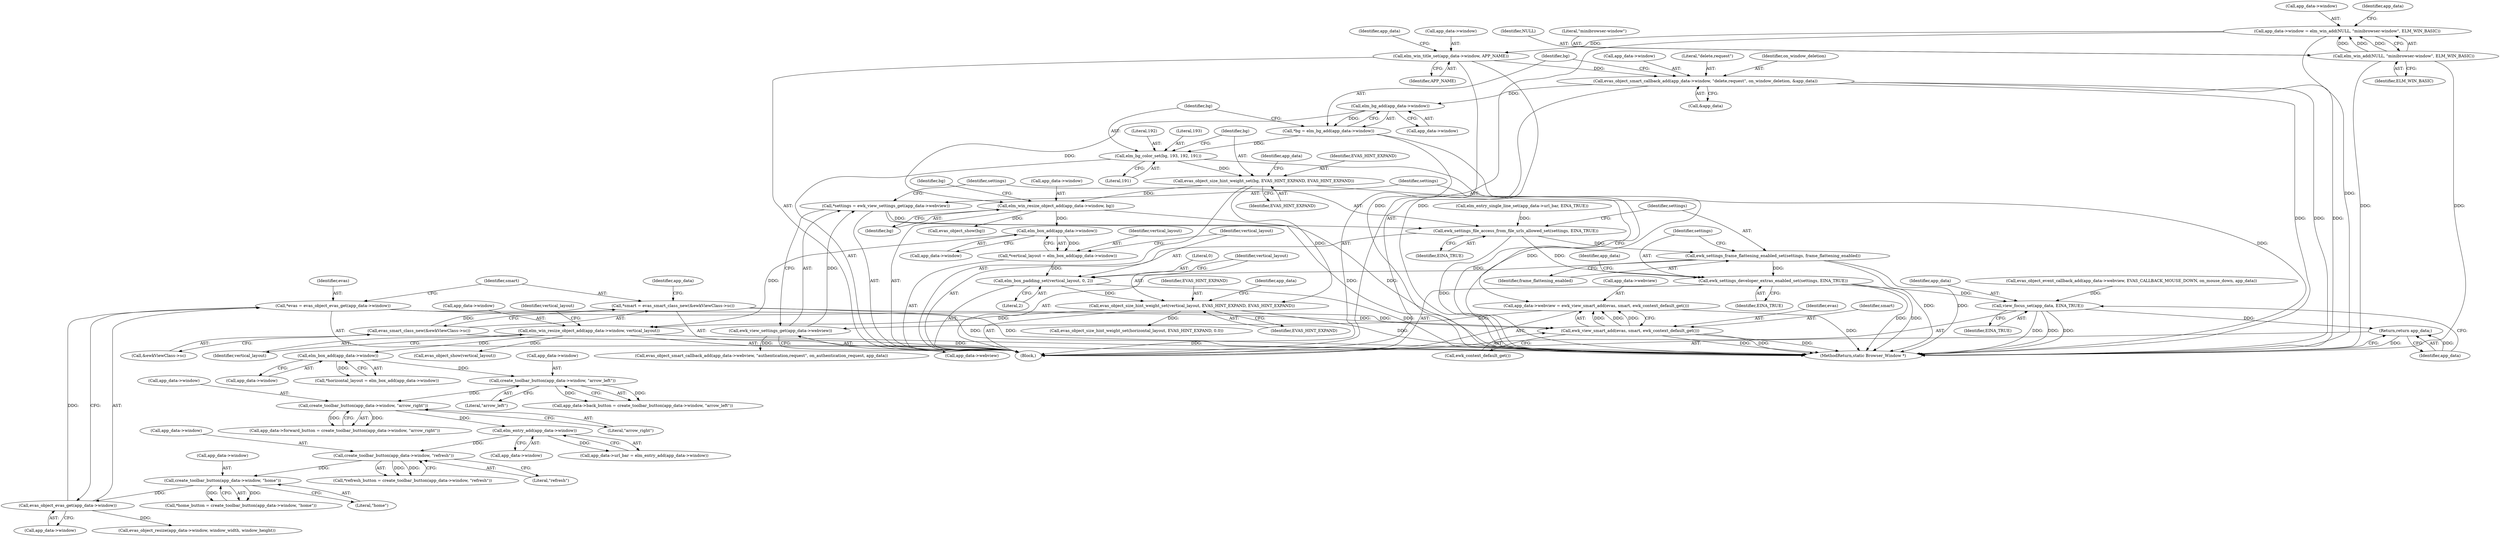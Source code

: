 digraph "0_Chrome_46afbe7f7f55280947e9c06c429a68983ba9d8dd_0@pointer" {
"1000464" [label="(Call,*settings = ewk_view_settings_get(app_data->webview))"];
"1000466" [label="(Call,ewk_view_settings_get(app_data->webview))"];
"1000455" [label="(Call,app_data->webview = ewk_view_smart_add(evas, smart, ewk_context_default_get()))"];
"1000459" [label="(Call,ewk_view_smart_add(evas, smart, ewk_context_default_get()))"];
"1000441" [label="(Call,*evas = evas_object_evas_get(app_data->window))"];
"1000443" [label="(Call,evas_object_evas_get(app_data->window))"];
"1000398" [label="(Call,create_toolbar_button(app_data->window, \"home\"))"];
"1000372" [label="(Call,create_toolbar_button(app_data->window, \"refresh\"))"];
"1000304" [label="(Call,elm_entry_add(app_data->window))"];
"1000262" [label="(Call,create_toolbar_button(app_data->window, \"arrow_right\"))"];
"1000220" [label="(Call,create_toolbar_button(app_data->window, \"arrow_left\"))"];
"1000196" [label="(Call,elm_box_add(app_data->window))"];
"1000186" [label="(Call,elm_win_resize_object_add(app_data->window, vertical_layout))"];
"1000174" [label="(Call,elm_box_add(app_data->window))"];
"1000164" [label="(Call,elm_win_resize_object_add(app_data->window, bg))"];
"1000151" [label="(Call,elm_bg_add(app_data->window))"];
"1000140" [label="(Call,evas_object_smart_callback_add(app_data->window, \"delete,request\", on_window_deletion, &app_data))"];
"1000135" [label="(Call,elm_win_title_set(app_data->window, APP_NAME))"];
"1000127" [label="(Call,app_data->window = elm_win_add(NULL, \"minibrowser-window\", ELM_WIN_BASIC))"];
"1000131" [label="(Call,elm_win_add(NULL, \"minibrowser-window\", ELM_WIN_BASIC))"];
"1000160" [label="(Call,evas_object_size_hint_weight_set(bg, EVAS_HINT_EXPAND, EVAS_HINT_EXPAND))"];
"1000155" [label="(Call,elm_bg_color_set(bg, 193, 192, 191))"];
"1000149" [label="(Call,*bg = elm_bg_add(app_data->window))"];
"1000182" [label="(Call,evas_object_size_hint_weight_set(vertical_layout, EVAS_HINT_EXPAND, EVAS_HINT_EXPAND))"];
"1000178" [label="(Call,elm_box_padding_set(vertical_layout, 0, 2))"];
"1000172" [label="(Call,*vertical_layout = elm_box_add(app_data->window))"];
"1000448" [label="(Call,*smart = evas_smart_class_new(&ewkViewClass->sc))"];
"1000450" [label="(Call,evas_smart_class_new(&ewkViewClass->sc))"];
"1000470" [label="(Call,ewk_settings_file_access_from_file_urls_allowed_set(settings, EINA_TRUE))"];
"1000473" [label="(Call,ewk_settings_frame_flattening_enabled_set(settings, frame_flattening_enabled))"];
"1000476" [label="(Call,ewk_settings_developer_extras_enabled_set(settings, EINA_TRUE))"];
"1000636" [label="(Call,view_focus_set(app_data, EINA_TRUE))"];
"1000639" [label="(Return,return app_data;)"];
"1000442" [label="(Identifier,evas)"];
"1000131" [label="(Call,elm_win_add(NULL, \"minibrowser-window\", ELM_WIN_BASIC))"];
"1000402" [label="(Literal,\"home\")"];
"1000185" [label="(Identifier,EVAS_HINT_EXPAND)"];
"1000466" [label="(Call,ewk_view_settings_get(app_data->webview))"];
"1000470" [label="(Call,ewk_settings_file_access_from_file_urls_allowed_set(settings, EINA_TRUE))"];
"1000462" [label="(Call,ewk_context_default_get())"];
"1000166" [label="(Identifier,app_data)"];
"1000181" [label="(Literal,2)"];
"1000448" [label="(Call,*smart = evas_smart_class_new(&ewkViewClass->sc))"];
"1000465" [label="(Identifier,settings)"];
"1000372" [label="(Call,create_toolbar_button(app_data->window, \"refresh\"))"];
"1000464" [label="(Call,*settings = ewk_view_settings_get(app_data->webview))"];
"1000451" [label="(Call,&ewkViewClass->sc)"];
"1000144" [label="(Literal,\"delete,request\")"];
"1000220" [label="(Call,create_toolbar_button(app_data->window, \"arrow_left\"))"];
"1000159" [label="(Literal,191)"];
"1000472" [label="(Identifier,EINA_TRUE)"];
"1000460" [label="(Identifier,evas)"];
"1000152" [label="(Call,app_data->window)"];
"1000467" [label="(Call,app_data->webview)"];
"1000158" [label="(Literal,192)"];
"1000481" [label="(Identifier,app_data)"];
"1000194" [label="(Call,*horizontal_layout = elm_box_add(app_data->window))"];
"1000444" [label="(Call,app_data->window)"];
"1000300" [label="(Call,app_data->url_bar = elm_entry_add(app_data->window))"];
"1000156" [label="(Identifier,bg)"];
"1000626" [label="(Call,evas_object_resize(app_data->window, window_width, window_height))"];
"1000373" [label="(Call,app_data->window)"];
"1000305" [label="(Call,app_data->window)"];
"1000187" [label="(Call,app_data->window)"];
"1000459" [label="(Call,ewk_view_smart_add(evas, smart, ewk_context_default_get()))"];
"1000478" [label="(Identifier,EINA_TRUE)"];
"1000180" [label="(Literal,0)"];
"1000134" [label="(Identifier,ELM_WIN_BASIC)"];
"1000591" [label="(Call,evas_object_event_callback_add(app_data->webview, EVAS_CALLBACK_MOUSE_DOWN, on_mouse_down, app_data))"];
"1000449" [label="(Identifier,smart)"];
"1000398" [label="(Call,create_toolbar_button(app_data->window, \"home\"))"];
"1000638" [label="(Identifier,EINA_TRUE)"];
"1000146" [label="(Call,&app_data)"];
"1000182" [label="(Call,evas_object_size_hint_weight_set(vertical_layout, EVAS_HINT_EXPAND, EVAS_HINT_EXPAND))"];
"1000456" [label="(Call,app_data->webview)"];
"1000221" [label="(Call,app_data->window)"];
"1000183" [label="(Identifier,vertical_layout)"];
"1000396" [label="(Call,*home_button = create_toolbar_button(app_data->window, \"home\"))"];
"1000399" [label="(Call,app_data->window)"];
"1000145" [label="(Identifier,on_window_deletion)"];
"1000169" [label="(Call,evas_object_show(bg))"];
"1000216" [label="(Call,app_data->back_button = create_toolbar_button(app_data->window, \"arrow_left\"))"];
"1000178" [label="(Call,elm_box_padding_set(vertical_layout, 0, 2))"];
"1000636" [label="(Call,view_focus_set(app_data, EINA_TRUE))"];
"1000175" [label="(Call,app_data->window)"];
"1000168" [label="(Identifier,bg)"];
"1000142" [label="(Identifier,app_data)"];
"1000150" [label="(Identifier,bg)"];
"1000476" [label="(Call,ewk_settings_developer_extras_enabled_set(settings, EINA_TRUE))"];
"1000376" [label="(Literal,\"refresh\")"];
"1000135" [label="(Call,elm_win_title_set(app_data->window, APP_NAME))"];
"1000112" [label="(Block,)"];
"1000370" [label="(Call,*refresh_button = create_toolbar_button(app_data->window, \"refresh\"))"];
"1000263" [label="(Call,app_data->window)"];
"1000461" [label="(Identifier,smart)"];
"1000127" [label="(Call,app_data->window = elm_win_add(NULL, \"minibrowser-window\", ELM_WIN_BASIC))"];
"1000224" [label="(Literal,\"arrow_left\")"];
"1000141" [label="(Call,app_data->window)"];
"1000639" [label="(Return,return app_data;)"];
"1000441" [label="(Call,*evas = evas_object_evas_get(app_data->window))"];
"1000174" [label="(Call,elm_box_add(app_data->window))"];
"1000170" [label="(Identifier,bg)"];
"1000479" [label="(Call,evas_object_smart_callback_add(app_data->webview, \"authentication,request\", on_authentication_request, app_data))"];
"1000163" [label="(Identifier,EVAS_HINT_EXPAND)"];
"1000128" [label="(Call,app_data->window)"];
"1000179" [label="(Identifier,vertical_layout)"];
"1000203" [label="(Call,evas_object_size_hint_weight_set(horizontal_layout, EVAS_HINT_EXPAND, 0.0))"];
"1000149" [label="(Call,*bg = elm_bg_add(app_data->window))"];
"1000192" [label="(Identifier,vertical_layout)"];
"1000173" [label="(Identifier,vertical_layout)"];
"1000637" [label="(Identifier,app_data)"];
"1000319" [label="(Call,elm_entry_single_line_set(app_data->url_bar, EINA_TRUE))"];
"1000473" [label="(Call,ewk_settings_frame_flattening_enabled_set(settings, frame_flattening_enabled))"];
"1000443" [label="(Call,evas_object_evas_get(app_data->window))"];
"1000186" [label="(Call,elm_win_resize_object_add(app_data->window, vertical_layout))"];
"1000157" [label="(Literal,193)"];
"1000191" [label="(Call,evas_object_show(vertical_layout))"];
"1000477" [label="(Identifier,settings)"];
"1000475" [label="(Identifier,frame_flattening_enabled)"];
"1000139" [label="(Identifier,APP_NAME)"];
"1000266" [label="(Literal,\"arrow_right\")"];
"1000457" [label="(Identifier,app_data)"];
"1000196" [label="(Call,elm_box_add(app_data->window))"];
"1000304" [label="(Call,elm_entry_add(app_data->window))"];
"1000640" [label="(Identifier,app_data)"];
"1000140" [label="(Call,evas_object_smart_callback_add(app_data->window, \"delete,request\", on_window_deletion, &app_data))"];
"1000262" [label="(Call,create_toolbar_button(app_data->window, \"arrow_right\"))"];
"1000155" [label="(Call,elm_bg_color_set(bg, 193, 192, 191))"];
"1000172" [label="(Call,*vertical_layout = elm_box_add(app_data->window))"];
"1000471" [label="(Identifier,settings)"];
"1000165" [label="(Call,app_data->window)"];
"1000161" [label="(Identifier,bg)"];
"1000162" [label="(Identifier,EVAS_HINT_EXPAND)"];
"1000641" [label="(MethodReturn,static Browser_Window *)"];
"1000450" [label="(Call,evas_smart_class_new(&ewkViewClass->sc))"];
"1000474" [label="(Identifier,settings)"];
"1000197" [label="(Call,app_data->window)"];
"1000184" [label="(Identifier,EVAS_HINT_EXPAND)"];
"1000188" [label="(Identifier,app_data)"];
"1000258" [label="(Call,app_data->forward_button = create_toolbar_button(app_data->window, \"arrow_right\"))"];
"1000455" [label="(Call,app_data->webview = ewk_view_smart_add(evas, smart, ewk_context_default_get()))"];
"1000164" [label="(Call,elm_win_resize_object_add(app_data->window, bg))"];
"1000136" [label="(Call,app_data->window)"];
"1000137" [label="(Identifier,app_data)"];
"1000132" [label="(Identifier,NULL)"];
"1000133" [label="(Literal,\"minibrowser-window\")"];
"1000160" [label="(Call,evas_object_size_hint_weight_set(bg, EVAS_HINT_EXPAND, EVAS_HINT_EXPAND))"];
"1000190" [label="(Identifier,vertical_layout)"];
"1000151" [label="(Call,elm_bg_add(app_data->window))"];
"1000464" -> "1000112"  [label="AST: "];
"1000464" -> "1000466"  [label="CFG: "];
"1000465" -> "1000464"  [label="AST: "];
"1000466" -> "1000464"  [label="AST: "];
"1000471" -> "1000464"  [label="CFG: "];
"1000464" -> "1000641"  [label="DDG: "];
"1000466" -> "1000464"  [label="DDG: "];
"1000464" -> "1000470"  [label="DDG: "];
"1000466" -> "1000467"  [label="CFG: "];
"1000467" -> "1000466"  [label="AST: "];
"1000455" -> "1000466"  [label="DDG: "];
"1000466" -> "1000479"  [label="DDG: "];
"1000455" -> "1000112"  [label="AST: "];
"1000455" -> "1000459"  [label="CFG: "];
"1000456" -> "1000455"  [label="AST: "];
"1000459" -> "1000455"  [label="AST: "];
"1000465" -> "1000455"  [label="CFG: "];
"1000455" -> "1000641"  [label="DDG: "];
"1000459" -> "1000455"  [label="DDG: "];
"1000459" -> "1000455"  [label="DDG: "];
"1000459" -> "1000455"  [label="DDG: "];
"1000459" -> "1000462"  [label="CFG: "];
"1000460" -> "1000459"  [label="AST: "];
"1000461" -> "1000459"  [label="AST: "];
"1000462" -> "1000459"  [label="AST: "];
"1000459" -> "1000641"  [label="DDG: "];
"1000459" -> "1000641"  [label="DDG: "];
"1000459" -> "1000641"  [label="DDG: "];
"1000441" -> "1000459"  [label="DDG: "];
"1000448" -> "1000459"  [label="DDG: "];
"1000441" -> "1000112"  [label="AST: "];
"1000441" -> "1000443"  [label="CFG: "];
"1000442" -> "1000441"  [label="AST: "];
"1000443" -> "1000441"  [label="AST: "];
"1000449" -> "1000441"  [label="CFG: "];
"1000441" -> "1000641"  [label="DDG: "];
"1000443" -> "1000441"  [label="DDG: "];
"1000443" -> "1000444"  [label="CFG: "];
"1000444" -> "1000443"  [label="AST: "];
"1000398" -> "1000443"  [label="DDG: "];
"1000443" -> "1000626"  [label="DDG: "];
"1000398" -> "1000396"  [label="AST: "];
"1000398" -> "1000402"  [label="CFG: "];
"1000399" -> "1000398"  [label="AST: "];
"1000402" -> "1000398"  [label="AST: "];
"1000396" -> "1000398"  [label="CFG: "];
"1000398" -> "1000396"  [label="DDG: "];
"1000398" -> "1000396"  [label="DDG: "];
"1000372" -> "1000398"  [label="DDG: "];
"1000372" -> "1000370"  [label="AST: "];
"1000372" -> "1000376"  [label="CFG: "];
"1000373" -> "1000372"  [label="AST: "];
"1000376" -> "1000372"  [label="AST: "];
"1000370" -> "1000372"  [label="CFG: "];
"1000372" -> "1000370"  [label="DDG: "];
"1000372" -> "1000370"  [label="DDG: "];
"1000304" -> "1000372"  [label="DDG: "];
"1000304" -> "1000300"  [label="AST: "];
"1000304" -> "1000305"  [label="CFG: "];
"1000305" -> "1000304"  [label="AST: "];
"1000300" -> "1000304"  [label="CFG: "];
"1000304" -> "1000300"  [label="DDG: "];
"1000262" -> "1000304"  [label="DDG: "];
"1000262" -> "1000258"  [label="AST: "];
"1000262" -> "1000266"  [label="CFG: "];
"1000263" -> "1000262"  [label="AST: "];
"1000266" -> "1000262"  [label="AST: "];
"1000258" -> "1000262"  [label="CFG: "];
"1000262" -> "1000258"  [label="DDG: "];
"1000262" -> "1000258"  [label="DDG: "];
"1000220" -> "1000262"  [label="DDG: "];
"1000220" -> "1000216"  [label="AST: "];
"1000220" -> "1000224"  [label="CFG: "];
"1000221" -> "1000220"  [label="AST: "];
"1000224" -> "1000220"  [label="AST: "];
"1000216" -> "1000220"  [label="CFG: "];
"1000220" -> "1000216"  [label="DDG: "];
"1000220" -> "1000216"  [label="DDG: "];
"1000196" -> "1000220"  [label="DDG: "];
"1000196" -> "1000194"  [label="AST: "];
"1000196" -> "1000197"  [label="CFG: "];
"1000197" -> "1000196"  [label="AST: "];
"1000194" -> "1000196"  [label="CFG: "];
"1000196" -> "1000194"  [label="DDG: "];
"1000186" -> "1000196"  [label="DDG: "];
"1000186" -> "1000112"  [label="AST: "];
"1000186" -> "1000190"  [label="CFG: "];
"1000187" -> "1000186"  [label="AST: "];
"1000190" -> "1000186"  [label="AST: "];
"1000192" -> "1000186"  [label="CFG: "];
"1000186" -> "1000641"  [label="DDG: "];
"1000174" -> "1000186"  [label="DDG: "];
"1000182" -> "1000186"  [label="DDG: "];
"1000186" -> "1000191"  [label="DDG: "];
"1000174" -> "1000172"  [label="AST: "];
"1000174" -> "1000175"  [label="CFG: "];
"1000175" -> "1000174"  [label="AST: "];
"1000172" -> "1000174"  [label="CFG: "];
"1000174" -> "1000172"  [label="DDG: "];
"1000164" -> "1000174"  [label="DDG: "];
"1000164" -> "1000112"  [label="AST: "];
"1000164" -> "1000168"  [label="CFG: "];
"1000165" -> "1000164"  [label="AST: "];
"1000168" -> "1000164"  [label="AST: "];
"1000170" -> "1000164"  [label="CFG: "];
"1000164" -> "1000641"  [label="DDG: "];
"1000151" -> "1000164"  [label="DDG: "];
"1000160" -> "1000164"  [label="DDG: "];
"1000164" -> "1000169"  [label="DDG: "];
"1000151" -> "1000149"  [label="AST: "];
"1000151" -> "1000152"  [label="CFG: "];
"1000152" -> "1000151"  [label="AST: "];
"1000149" -> "1000151"  [label="CFG: "];
"1000151" -> "1000149"  [label="DDG: "];
"1000140" -> "1000151"  [label="DDG: "];
"1000140" -> "1000112"  [label="AST: "];
"1000140" -> "1000146"  [label="CFG: "];
"1000141" -> "1000140"  [label="AST: "];
"1000144" -> "1000140"  [label="AST: "];
"1000145" -> "1000140"  [label="AST: "];
"1000146" -> "1000140"  [label="AST: "];
"1000150" -> "1000140"  [label="CFG: "];
"1000140" -> "1000641"  [label="DDG: "];
"1000140" -> "1000641"  [label="DDG: "];
"1000140" -> "1000641"  [label="DDG: "];
"1000135" -> "1000140"  [label="DDG: "];
"1000135" -> "1000112"  [label="AST: "];
"1000135" -> "1000139"  [label="CFG: "];
"1000136" -> "1000135"  [label="AST: "];
"1000139" -> "1000135"  [label="AST: "];
"1000142" -> "1000135"  [label="CFG: "];
"1000135" -> "1000641"  [label="DDG: "];
"1000135" -> "1000641"  [label="DDG: "];
"1000127" -> "1000135"  [label="DDG: "];
"1000127" -> "1000112"  [label="AST: "];
"1000127" -> "1000131"  [label="CFG: "];
"1000128" -> "1000127"  [label="AST: "];
"1000131" -> "1000127"  [label="AST: "];
"1000137" -> "1000127"  [label="CFG: "];
"1000127" -> "1000641"  [label="DDG: "];
"1000131" -> "1000127"  [label="DDG: "];
"1000131" -> "1000127"  [label="DDG: "];
"1000131" -> "1000127"  [label="DDG: "];
"1000131" -> "1000134"  [label="CFG: "];
"1000132" -> "1000131"  [label="AST: "];
"1000133" -> "1000131"  [label="AST: "];
"1000134" -> "1000131"  [label="AST: "];
"1000131" -> "1000641"  [label="DDG: "];
"1000131" -> "1000641"  [label="DDG: "];
"1000160" -> "1000112"  [label="AST: "];
"1000160" -> "1000163"  [label="CFG: "];
"1000161" -> "1000160"  [label="AST: "];
"1000162" -> "1000160"  [label="AST: "];
"1000163" -> "1000160"  [label="AST: "];
"1000166" -> "1000160"  [label="CFG: "];
"1000160" -> "1000641"  [label="DDG: "];
"1000155" -> "1000160"  [label="DDG: "];
"1000160" -> "1000182"  [label="DDG: "];
"1000155" -> "1000112"  [label="AST: "];
"1000155" -> "1000159"  [label="CFG: "];
"1000156" -> "1000155"  [label="AST: "];
"1000157" -> "1000155"  [label="AST: "];
"1000158" -> "1000155"  [label="AST: "];
"1000159" -> "1000155"  [label="AST: "];
"1000161" -> "1000155"  [label="CFG: "];
"1000155" -> "1000641"  [label="DDG: "];
"1000149" -> "1000155"  [label="DDG: "];
"1000149" -> "1000112"  [label="AST: "];
"1000150" -> "1000149"  [label="AST: "];
"1000156" -> "1000149"  [label="CFG: "];
"1000149" -> "1000641"  [label="DDG: "];
"1000182" -> "1000112"  [label="AST: "];
"1000182" -> "1000185"  [label="CFG: "];
"1000183" -> "1000182"  [label="AST: "];
"1000184" -> "1000182"  [label="AST: "];
"1000185" -> "1000182"  [label="AST: "];
"1000188" -> "1000182"  [label="CFG: "];
"1000182" -> "1000641"  [label="DDG: "];
"1000178" -> "1000182"  [label="DDG: "];
"1000182" -> "1000203"  [label="DDG: "];
"1000178" -> "1000112"  [label="AST: "];
"1000178" -> "1000181"  [label="CFG: "];
"1000179" -> "1000178"  [label="AST: "];
"1000180" -> "1000178"  [label="AST: "];
"1000181" -> "1000178"  [label="AST: "];
"1000183" -> "1000178"  [label="CFG: "];
"1000178" -> "1000641"  [label="DDG: "];
"1000172" -> "1000178"  [label="DDG: "];
"1000172" -> "1000112"  [label="AST: "];
"1000173" -> "1000172"  [label="AST: "];
"1000179" -> "1000172"  [label="CFG: "];
"1000448" -> "1000112"  [label="AST: "];
"1000448" -> "1000450"  [label="CFG: "];
"1000449" -> "1000448"  [label="AST: "];
"1000450" -> "1000448"  [label="AST: "];
"1000457" -> "1000448"  [label="CFG: "];
"1000448" -> "1000641"  [label="DDG: "];
"1000450" -> "1000448"  [label="DDG: "];
"1000450" -> "1000451"  [label="CFG: "];
"1000451" -> "1000450"  [label="AST: "];
"1000450" -> "1000641"  [label="DDG: "];
"1000470" -> "1000112"  [label="AST: "];
"1000470" -> "1000472"  [label="CFG: "];
"1000471" -> "1000470"  [label="AST: "];
"1000472" -> "1000470"  [label="AST: "];
"1000474" -> "1000470"  [label="CFG: "];
"1000470" -> "1000641"  [label="DDG: "];
"1000319" -> "1000470"  [label="DDG: "];
"1000470" -> "1000473"  [label="DDG: "];
"1000470" -> "1000476"  [label="DDG: "];
"1000473" -> "1000112"  [label="AST: "];
"1000473" -> "1000475"  [label="CFG: "];
"1000474" -> "1000473"  [label="AST: "];
"1000475" -> "1000473"  [label="AST: "];
"1000477" -> "1000473"  [label="CFG: "];
"1000473" -> "1000641"  [label="DDG: "];
"1000473" -> "1000641"  [label="DDG: "];
"1000473" -> "1000476"  [label="DDG: "];
"1000476" -> "1000112"  [label="AST: "];
"1000476" -> "1000478"  [label="CFG: "];
"1000477" -> "1000476"  [label="AST: "];
"1000478" -> "1000476"  [label="AST: "];
"1000481" -> "1000476"  [label="CFG: "];
"1000476" -> "1000641"  [label="DDG: "];
"1000476" -> "1000641"  [label="DDG: "];
"1000476" -> "1000636"  [label="DDG: "];
"1000636" -> "1000112"  [label="AST: "];
"1000636" -> "1000638"  [label="CFG: "];
"1000637" -> "1000636"  [label="AST: "];
"1000638" -> "1000636"  [label="AST: "];
"1000640" -> "1000636"  [label="CFG: "];
"1000636" -> "1000641"  [label="DDG: "];
"1000636" -> "1000641"  [label="DDG: "];
"1000636" -> "1000641"  [label="DDG: "];
"1000591" -> "1000636"  [label="DDG: "];
"1000636" -> "1000639"  [label="DDG: "];
"1000639" -> "1000112"  [label="AST: "];
"1000639" -> "1000640"  [label="CFG: "];
"1000640" -> "1000639"  [label="AST: "];
"1000641" -> "1000639"  [label="CFG: "];
"1000639" -> "1000641"  [label="DDG: "];
"1000640" -> "1000639"  [label="DDG: "];
}
